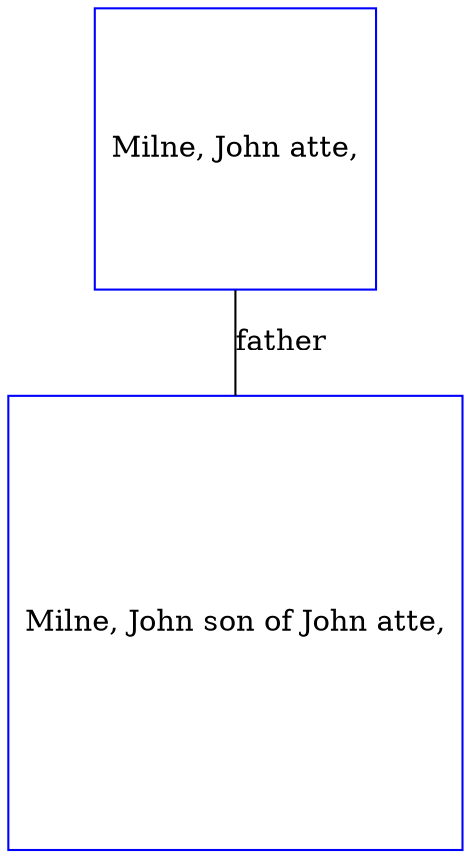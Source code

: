digraph D {
    edge [dir=none];    node [shape=box];    "009632"   [label="Milne, John atte,", shape=box, regular=1, color="blue"] ;
"009631"   [label="Milne, John son of John atte,", shape=box, regular=1, color="blue"] ;
009632->009631 [label="father",arrowsize=0.0]; 
}